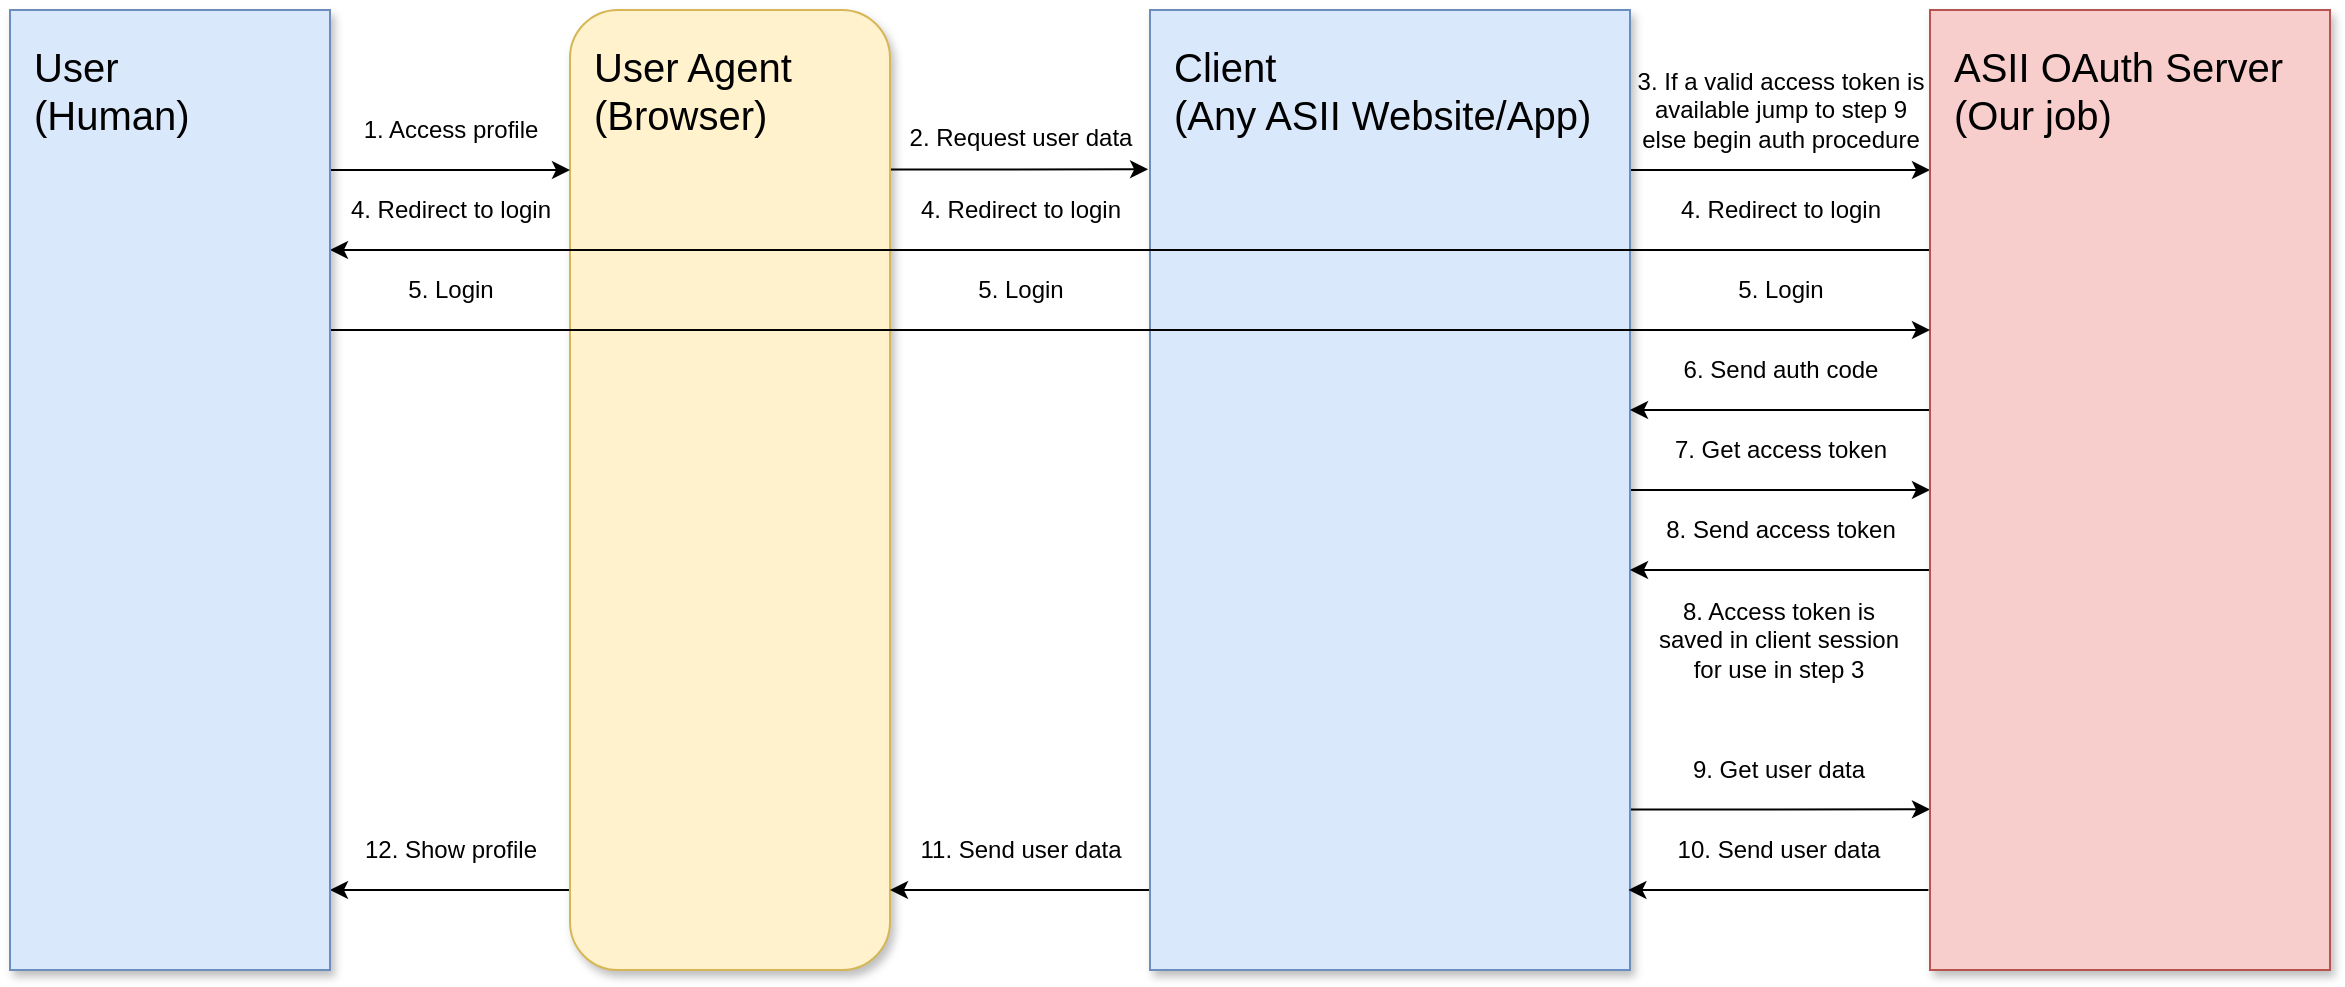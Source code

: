 <mxfile version="12.6.5" type="device"><diagram id="NITIMueGjDb0UdA4YTu4" name="Page-1"><mxGraphModel dx="1198" dy="952" grid="1" gridSize="10" guides="1" tooltips="1" connect="1" arrows="1" fold="1" page="1" pageScale="1" pageWidth="850" pageHeight="1100" math="0" shadow="0"><root><mxCell id="0"/><mxCell id="1" parent="0"/><mxCell id="nbv6E17XHMlM9EK02ZGv-47" style="edgeStyle=orthogonalEdgeStyle;rounded=0;orthogonalLoop=1;jettySize=auto;html=1;exitX=1;exitY=0.25;exitDx=0;exitDy=0;entryX=-0.004;entryY=0.166;entryDx=0;entryDy=0;entryPerimeter=0;" edge="1" parent="1" source="nbv6E17XHMlM9EK02ZGv-3" target="nbv6E17XHMlM9EK02ZGv-1"><mxGeometry relative="1" as="geometry"><Array as="points"><mxPoint x="520" y="240"/></Array></mxGeometry></mxCell><mxCell id="nbv6E17XHMlM9EK02ZGv-54" style="edgeStyle=orthogonalEdgeStyle;rounded=0;orthogonalLoop=1;jettySize=auto;html=1;exitX=0;exitY=0.75;exitDx=0;exitDy=0;entryX=1;entryY=0.75;entryDx=0;entryDy=0;" edge="1" parent="1"><mxGeometry relative="1" as="geometry"><mxPoint x="360" y="600.0" as="sourcePoint"/><mxPoint x="240" y="600.0" as="targetPoint"/></mxGeometry></mxCell><mxCell id="nbv6E17XHMlM9EK02ZGv-3" value="User Agent&lt;br style=&quot;font-size: 20px;&quot;&gt;(Browser)" style="rounded=1;whiteSpace=wrap;html=1;align=left;verticalAlign=top;fillColor=#fff2cc;strokeColor=#d6b656;shadow=1;comic=0;spacingTop=10;spacingLeft=10;fontSize=20;" vertex="1" parent="1"><mxGeometry x="360" y="160" width="160" height="480" as="geometry"/></mxCell><mxCell id="nbv6E17XHMlM9EK02ZGv-10" style="edgeStyle=orthogonalEdgeStyle;rounded=0;orthogonalLoop=1;jettySize=auto;html=1;" edge="1" parent="1" source="nbv6E17XHMlM9EK02ZGv-1" target="nbv6E17XHMlM9EK02ZGv-2"><mxGeometry relative="1" as="geometry"><Array as="points"><mxPoint x="930" y="240"/><mxPoint x="930" y="240"/></Array></mxGeometry></mxCell><mxCell id="nbv6E17XHMlM9EK02ZGv-30" style="edgeStyle=orthogonalEdgeStyle;rounded=0;orthogonalLoop=1;jettySize=auto;html=1;exitX=1;exitY=0.5;exitDx=0;exitDy=0;entryX=0;entryY=0.5;entryDx=0;entryDy=0;" edge="1" parent="1" source="nbv6E17XHMlM9EK02ZGv-1" target="nbv6E17XHMlM9EK02ZGv-2"><mxGeometry relative="1" as="geometry"/></mxCell><mxCell id="nbv6E17XHMlM9EK02ZGv-39" style="edgeStyle=orthogonalEdgeStyle;rounded=0;orthogonalLoop=1;jettySize=auto;html=1;exitX=1;exitY=0.75;exitDx=0;exitDy=0;entryX=0.004;entryY=0.666;entryDx=0;entryDy=0;entryPerimeter=0;" edge="1" parent="1"><mxGeometry relative="1" as="geometry"><mxPoint x="889.2" y="600.0" as="sourcePoint"/><mxPoint x="1040.0" y="559.68" as="targetPoint"/><Array as="points"><mxPoint x="889.2" y="560"/></Array></mxGeometry></mxCell><mxCell id="nbv6E17XHMlM9EK02ZGv-53" style="edgeStyle=orthogonalEdgeStyle;rounded=0;orthogonalLoop=1;jettySize=auto;html=1;entryX=1;entryY=0.75;entryDx=0;entryDy=0;" edge="1" parent="1"><mxGeometry relative="1" as="geometry"><mxPoint x="650" y="600" as="sourcePoint"/><mxPoint x="520" y="600.0" as="targetPoint"/><Array as="points"><mxPoint x="610" y="600"/><mxPoint x="610" y="600"/></Array></mxGeometry></mxCell><mxCell id="nbv6E17XHMlM9EK02ZGv-1" value="Client&lt;br style=&quot;font-size: 20px;&quot;&gt;(Any ASII Website/App)" style="rounded=0;whiteSpace=wrap;html=1;verticalAlign=top;align=left;fillColor=#dae8fc;strokeColor=#6c8ebf;shadow=1;spacingTop=10;spacingLeft=10;fontSize=20;" vertex="1" parent="1"><mxGeometry x="650" y="160" width="240" height="480" as="geometry"/></mxCell><mxCell id="nbv6E17XHMlM9EK02ZGv-20" style="edgeStyle=orthogonalEdgeStyle;rounded=0;orthogonalLoop=1;jettySize=auto;html=1;exitX=0;exitY=0.25;exitDx=0;exitDy=0;entryX=1;entryY=0.25;entryDx=0;entryDy=0;" edge="1" parent="1" source="nbv6E17XHMlM9EK02ZGv-2" target="nbv6E17XHMlM9EK02ZGv-5"><mxGeometry relative="1" as="geometry"/></mxCell><mxCell id="nbv6E17XHMlM9EK02ZGv-28" style="edgeStyle=orthogonalEdgeStyle;rounded=0;orthogonalLoop=1;jettySize=auto;html=1;" edge="1" parent="1" source="nbv6E17XHMlM9EK02ZGv-2"><mxGeometry relative="1" as="geometry"><mxPoint x="890" y="360" as="targetPoint"/><Array as="points"><mxPoint x="890" y="360"/></Array></mxGeometry></mxCell><mxCell id="nbv6E17XHMlM9EK02ZGv-33" style="edgeStyle=orthogonalEdgeStyle;rounded=0;orthogonalLoop=1;jettySize=auto;html=1;" edge="1" parent="1" source="nbv6E17XHMlM9EK02ZGv-2"><mxGeometry relative="1" as="geometry"><mxPoint x="890" y="440" as="targetPoint"/><Array as="points"><mxPoint x="890" y="440"/></Array></mxGeometry></mxCell><mxCell id="nbv6E17XHMlM9EK02ZGv-40" style="edgeStyle=orthogonalEdgeStyle;rounded=0;orthogonalLoop=1;jettySize=auto;html=1;exitX=0;exitY=0.75;exitDx=0;exitDy=0;entryX=1;entryY=0.75;entryDx=0;entryDy=0;" edge="1" parent="1"><mxGeometry relative="1" as="geometry"><mxPoint x="1039.2" y="600.0" as="sourcePoint"/><mxPoint x="889.2" y="600.0" as="targetPoint"/></mxGeometry></mxCell><mxCell id="nbv6E17XHMlM9EK02ZGv-2" value="ASII OAuth Server&lt;br style=&quot;font-size: 20px;&quot;&gt;(Our job)" style="rounded=0;whiteSpace=wrap;html=1;align=left;verticalAlign=top;fillColor=#f8cecc;strokeColor=#b85450;gradientColor=none;shadow=1;spacingTop=10;spacingLeft=10;fontSize=20;" vertex="1" parent="1"><mxGeometry x="1040" y="160" width="200" height="480" as="geometry"/></mxCell><mxCell id="nbv6E17XHMlM9EK02ZGv-22" style="edgeStyle=orthogonalEdgeStyle;rounded=0;orthogonalLoop=1;jettySize=auto;html=1;" edge="1" parent="1" source="nbv6E17XHMlM9EK02ZGv-5" target="nbv6E17XHMlM9EK02ZGv-2"><mxGeometry relative="1" as="geometry"><Array as="points"><mxPoint x="610" y="320"/><mxPoint x="610" y="320"/></Array></mxGeometry></mxCell><mxCell id="nbv6E17XHMlM9EK02ZGv-46" style="edgeStyle=orthogonalEdgeStyle;rounded=0;orthogonalLoop=1;jettySize=auto;html=1;" edge="1" parent="1" source="nbv6E17XHMlM9EK02ZGv-5"><mxGeometry relative="1" as="geometry"><mxPoint x="360" y="240" as="targetPoint"/><Array as="points"><mxPoint x="360" y="240"/></Array></mxGeometry></mxCell><mxCell id="nbv6E17XHMlM9EK02ZGv-5" value="User&lt;br style=&quot;font-size: 20px;&quot;&gt;(Human)" style="rounded=0;whiteSpace=wrap;html=1;align=left;verticalAlign=top;fillColor=#dae8fc;strokeColor=#6c8ebf;glass=0;shadow=1;spacingTop=10;spacingLeft=10;fontSize=20;" vertex="1" parent="1"><mxGeometry x="80" y="160" width="160" height="480" as="geometry"/></mxCell><mxCell id="nbv6E17XHMlM9EK02ZGv-9" value="1. Access profile" style="text;html=1;align=center;verticalAlign=middle;resizable=0;points=[];autosize=1;" vertex="1" parent="1"><mxGeometry x="250" y="210" width="100" height="20" as="geometry"/></mxCell><mxCell id="nbv6E17XHMlM9EK02ZGv-11" value="&lt;font style=&quot;font-size: 12px&quot;&gt;2. Request user data&lt;/font&gt;" style="text;html=1;align=center;verticalAlign=middle;resizable=0;points=[];autosize=1;fontSize=20;" vertex="1" parent="1"><mxGeometry x="520" y="205" width="130" height="30" as="geometry"/></mxCell><mxCell id="nbv6E17XHMlM9EK02ZGv-23" value="4. Redirect to login" style="text;html=1;align=center;verticalAlign=middle;resizable=0;points=[];autosize=1;" vertex="1" parent="1"><mxGeometry x="905" y="250" width="120" height="20" as="geometry"/></mxCell><mxCell id="nbv6E17XHMlM9EK02ZGv-24" value="5. Login" style="text;html=1;align=center;verticalAlign=middle;resizable=0;points=[];autosize=1;" vertex="1" parent="1"><mxGeometry x="935" y="290" width="60" height="20" as="geometry"/></mxCell><mxCell id="nbv6E17XHMlM9EK02ZGv-29" value="6. Send auth code" style="text;html=1;align=center;verticalAlign=middle;resizable=0;points=[];autosize=1;" vertex="1" parent="1"><mxGeometry x="910" y="330" width="110" height="20" as="geometry"/></mxCell><mxCell id="nbv6E17XHMlM9EK02ZGv-31" value="7. Get access token" style="text;html=1;align=center;verticalAlign=middle;resizable=0;points=[];autosize=1;" vertex="1" parent="1"><mxGeometry x="905" y="370" width="120" height="20" as="geometry"/></mxCell><mxCell id="nbv6E17XHMlM9EK02ZGv-34" value="8. Send access token" style="text;html=1;align=center;verticalAlign=middle;resizable=0;points=[];autosize=1;" vertex="1" parent="1"><mxGeometry x="900" y="410" width="130" height="20" as="geometry"/></mxCell><mxCell id="nbv6E17XHMlM9EK02ZGv-36" value="9. Get user data" style="text;html=1;align=center;verticalAlign=middle;resizable=0;points=[];autosize=1;" vertex="1" parent="1"><mxGeometry x="914.2" y="530" width="100" height="20" as="geometry"/></mxCell><mxCell id="nbv6E17XHMlM9EK02ZGv-41" value="10. Send user data" style="text;html=1;align=center;verticalAlign=middle;resizable=0;points=[];autosize=1;" vertex="1" parent="1"><mxGeometry x="904.2" y="570" width="120" height="20" as="geometry"/></mxCell><mxCell id="nbv6E17XHMlM9EK02ZGv-43" value="11. Send user data" style="text;html=1;align=center;verticalAlign=middle;resizable=0;points=[];autosize=1;" vertex="1" parent="1"><mxGeometry x="525" y="570" width="120" height="20" as="geometry"/></mxCell><mxCell id="nbv6E17XHMlM9EK02ZGv-48" value="4. Redirect to login" style="text;html=1;align=center;verticalAlign=middle;resizable=0;points=[];autosize=1;" vertex="1" parent="1"><mxGeometry x="525" y="250" width="120" height="20" as="geometry"/></mxCell><mxCell id="nbv6E17XHMlM9EK02ZGv-49" value="4. Redirect to login" style="text;html=1;align=center;verticalAlign=middle;resizable=0;points=[];autosize=1;" vertex="1" parent="1"><mxGeometry x="240" y="250" width="120" height="20" as="geometry"/></mxCell><mxCell id="nbv6E17XHMlM9EK02ZGv-50" value="5. Login" style="text;html=1;align=center;verticalAlign=middle;resizable=0;points=[];autosize=1;" vertex="1" parent="1"><mxGeometry x="555" y="290" width="60" height="20" as="geometry"/></mxCell><mxCell id="nbv6E17XHMlM9EK02ZGv-51" value="5. Login" style="text;html=1;align=center;verticalAlign=middle;resizable=0;points=[];autosize=1;" vertex="1" parent="1"><mxGeometry x="270" y="290" width="60" height="20" as="geometry"/></mxCell><mxCell id="nbv6E17XHMlM9EK02ZGv-55" value="12. Show profile" style="text;html=1;align=center;verticalAlign=middle;resizable=0;points=[];autosize=1;" vertex="1" parent="1"><mxGeometry x="250" y="570" width="100" height="20" as="geometry"/></mxCell><mxCell id="nbv6E17XHMlM9EK02ZGv-56" value="8. Access token is&lt;br&gt;saved in client session&lt;br&gt;for use in step 3" style="text;html=1;align=center;verticalAlign=middle;resizable=0;points=[];autosize=1;" vertex="1" parent="1"><mxGeometry x="894.2" y="450" width="140" height="50" as="geometry"/></mxCell><mxCell id="nbv6E17XHMlM9EK02ZGv-57" value="3. If a valid access token is &lt;br&gt;available jump to step 9&lt;br&gt;else begin auth procedure" style="text;html=1;align=center;verticalAlign=middle;resizable=0;points=[];autosize=1;" vertex="1" parent="1"><mxGeometry x="885" y="185" width="160" height="50" as="geometry"/></mxCell></root></mxGraphModel></diagram></mxfile>